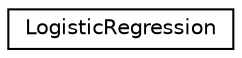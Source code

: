 digraph "Graphical Class Hierarchy"
{
  edge [fontname="Helvetica",fontsize="10",labelfontname="Helvetica",labelfontsize="10"];
  node [fontname="Helvetica",fontsize="10",shape=record];
  rankdir="LR";
  Node0 [label="LogisticRegression",height=0.2,width=0.4,color="black", fillcolor="white", style="filled",URL="$classkaldi_1_1LogisticRegression.html"];
}
